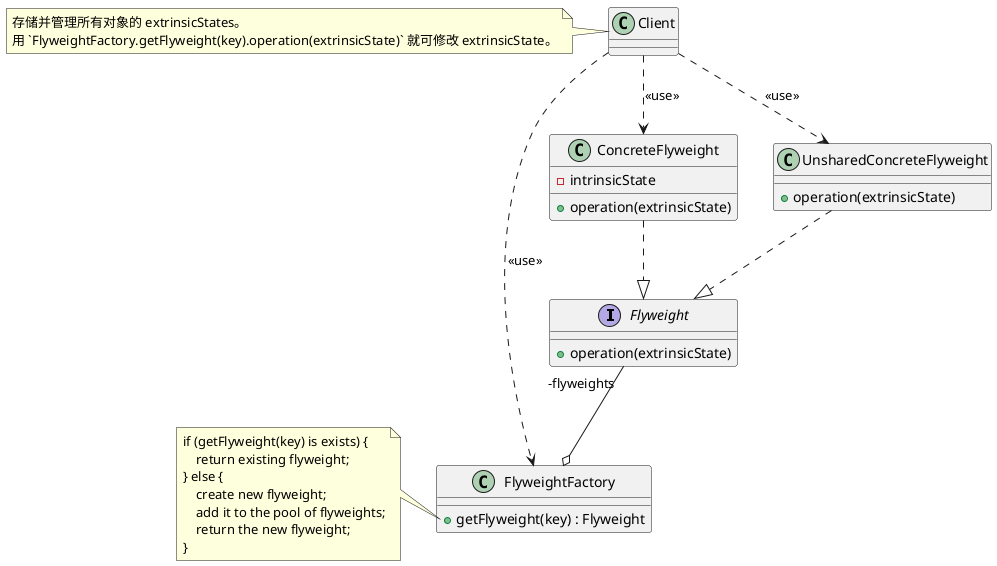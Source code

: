 @startuml

interface Flyweight {
    + operation(extrinsicState)
}

class ConcreteFlyweight {
    - intrinsicState
    + operation(extrinsicState)
}

class UnsharedConcreteFlyweight {
    + operation(extrinsicState)
}

class FlyweightFactory {
    + getFlyweight(key) : Flyweight
}

class Client {
}

ConcreteFlyweight ..|> Flyweight
UnsharedConcreteFlyweight ..|> Flyweight
Flyweight "-flyweights" --o FlyweightFactory
Client ..> FlyweightFactory : <<use>>
Client ..> ConcreteFlyweight : <<use>>
Client ..> UnsharedConcreteFlyweight : <<use>>

note left of FlyweightFactory::"getFlyweight(key)"
    if (getFlyweight(key) is exists) {
        return existing flyweight;
    } else {
        create new flyweight;
        add it to the pool of flyweights;
        return the new flyweight;
    }
end note

note left of Client
    存储并管理所有对象的 extrinsicStates。
    用 `FlyweightFactory.getFlyweight(key).operation(extrinsicState)` 就可修改 extrinsicState。
end note

@enduml
